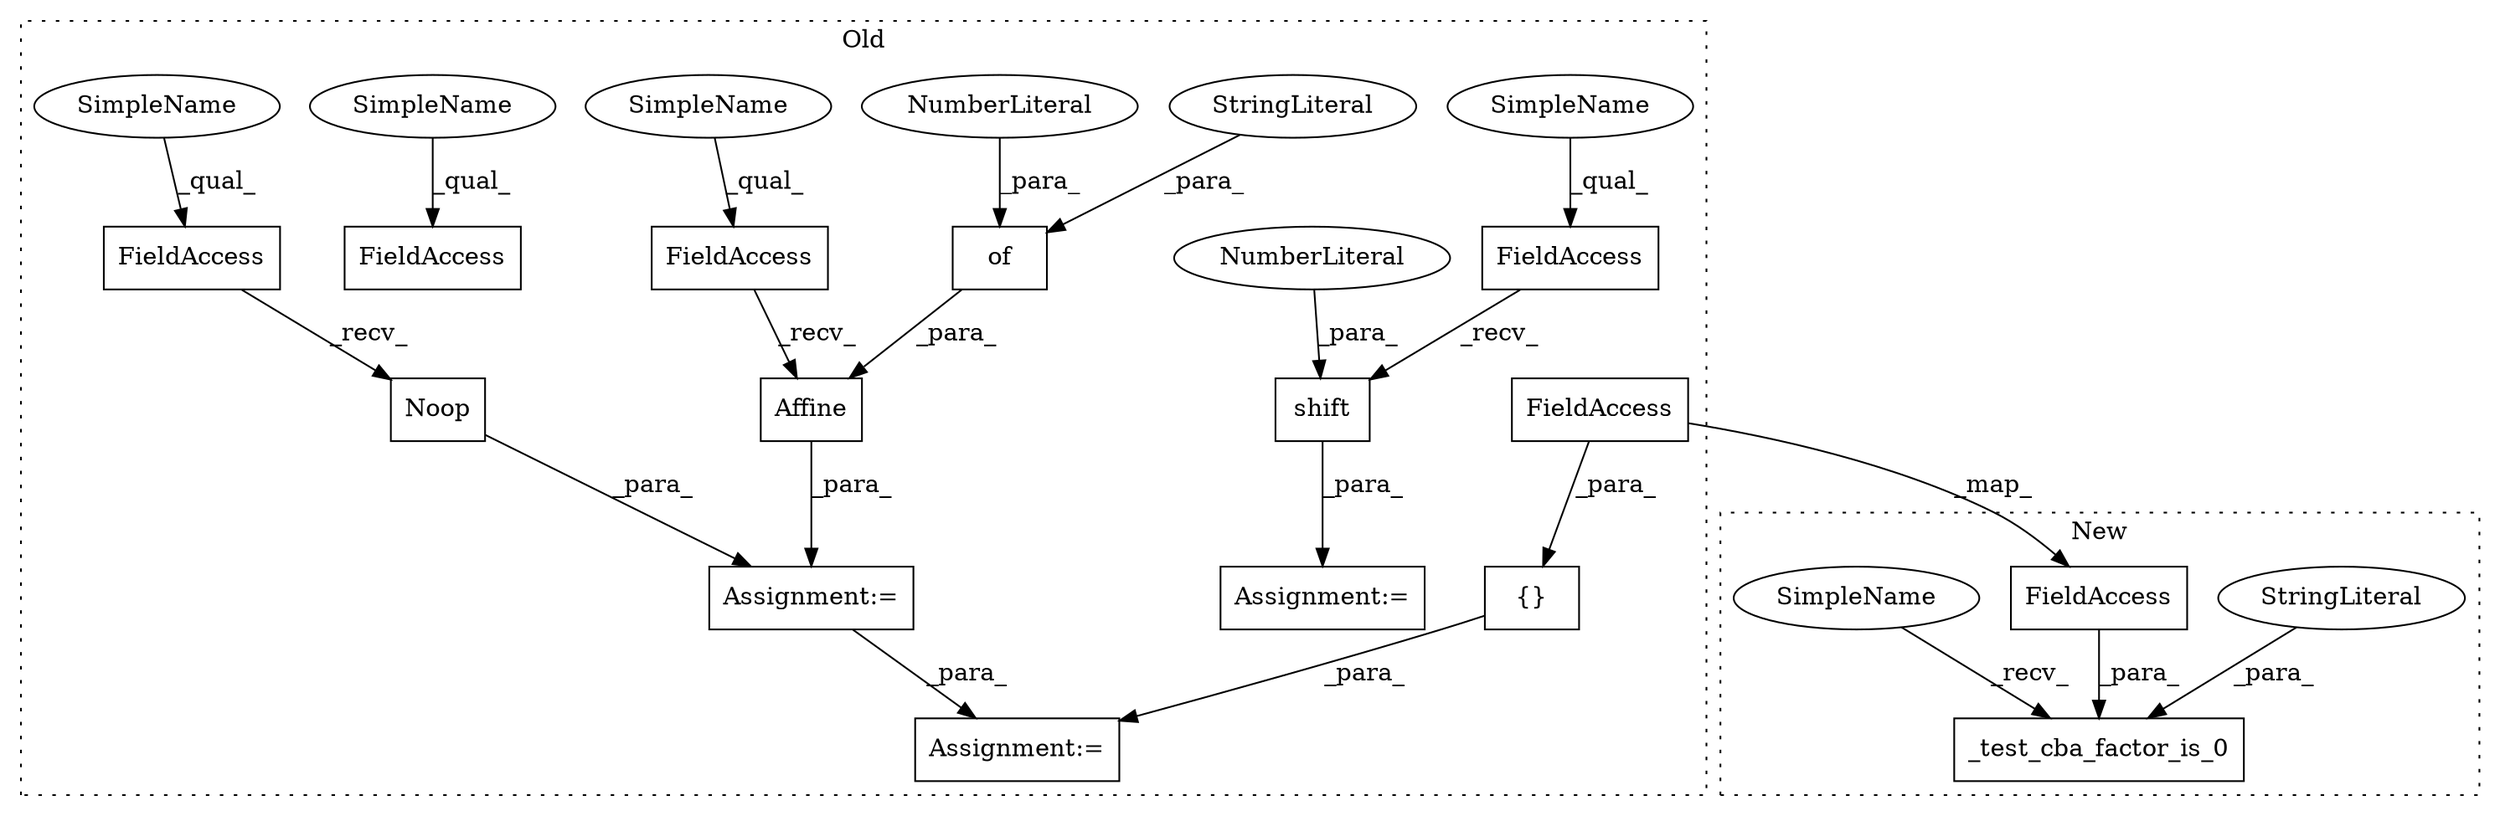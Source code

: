 digraph G {
subgraph cluster0 {
1 [label="{}" a="4" s="59679,59690" l="1,1" shape="box"];
3 [label="Assignment:=" a="7" s="59647" l="1" shape="box"];
4 [label="of" a="32" s="59622,59630" l="3,1" shape="box"];
5 [label="NumberLiteral" a="34" s="59629" l="1" shape="ellipse"];
6 [label="Noop" a="32" s="59586" l="6" shape="box"];
7 [label="FieldAccess" a="22" s="59568" l="17" shape="box"];
8 [label="FieldAccess" a="22" s="59529" l="17" shape="box"];
9 [label="FieldAccess" a="22" s="59593" l="17" shape="box"];
10 [label="Affine" a="32" s="59611,59631" l="7,1" shape="box"];
13 [label="FieldAccess" a="22" s="59680" l="10" shape="box"];
14 [label="FieldAccess" a="22" s="59710" l="10" shape="box"];
15 [label="shift" a="32" s="59721,59728" l="6,1" shape="box"];
16 [label="NumberLiteral" a="34" s="59727" l="1" shape="ellipse"];
17 [label="StringLiteral" a="45" s="59625" l="3" shape="ellipse"];
18 [label="Assignment:=" a="7" s="59528" l="1" shape="box"];
19 [label="Assignment:=" a="7" s="59709" l="1" shape="box"];
20 [label="SimpleName" a="42" s="59710" l="4" shape="ellipse"];
22 [label="SimpleName" a="42" s="59568" l="6" shape="ellipse"];
23 [label="SimpleName" a="42" s="59529" l="6" shape="ellipse"];
24 [label="SimpleName" a="42" s="59593" l="6" shape="ellipse"];
label = "Old";
style="dotted";
}
subgraph cluster1 {
2 [label="_test_cba_factor_is_0" a="32" s="59143,59195" l="22,1" shape="box"];
11 [label="StringLiteral" a="45" s="59165" l="19" shape="ellipse"];
12 [label="FieldAccess" a="22" s="59185" l="10" shape="box"];
21 [label="SimpleName" a="42" s="59138" l="4" shape="ellipse"];
label = "New";
style="dotted";
}
1 -> 3 [label="_para_"];
4 -> 10 [label="_para_"];
5 -> 4 [label="_para_"];
6 -> 18 [label="_para_"];
7 -> 6 [label="_recv_"];
9 -> 10 [label="_recv_"];
10 -> 18 [label="_para_"];
11 -> 2 [label="_para_"];
12 -> 2 [label="_para_"];
13 -> 1 [label="_para_"];
13 -> 12 [label="_map_"];
14 -> 15 [label="_recv_"];
15 -> 19 [label="_para_"];
16 -> 15 [label="_para_"];
17 -> 4 [label="_para_"];
18 -> 3 [label="_para_"];
20 -> 14 [label="_qual_"];
21 -> 2 [label="_recv_"];
22 -> 7 [label="_qual_"];
23 -> 8 [label="_qual_"];
24 -> 9 [label="_qual_"];
}